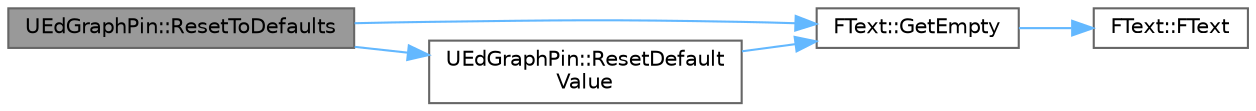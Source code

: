 digraph "UEdGraphPin::ResetToDefaults"
{
 // INTERACTIVE_SVG=YES
 // LATEX_PDF_SIZE
  bgcolor="transparent";
  edge [fontname=Helvetica,fontsize=10,labelfontname=Helvetica,labelfontsize=10];
  node [fontname=Helvetica,fontsize=10,shape=box,height=0.2,width=0.4];
  rankdir="LR";
  Node1 [id="Node000001",label="UEdGraphPin::ResetToDefaults",height=0.2,width=0.4,color="gray40", fillcolor="grey60", style="filled", fontcolor="black",tooltip="Resets node to default constructor state."];
  Node1 -> Node2 [id="edge1_Node000001_Node000002",color="steelblue1",style="solid",tooltip=" "];
  Node2 [id="Node000002",label="FText::GetEmpty",height=0.2,width=0.4,color="grey40", fillcolor="white", style="filled",URL="$d0/dcb/classFText.html#a6361bb286905ce84b9426c5d913c717b",tooltip=" "];
  Node2 -> Node3 [id="edge2_Node000002_Node000003",color="steelblue1",style="solid",tooltip=" "];
  Node3 [id="Node000003",label="FText::FText",height=0.2,width=0.4,color="grey40", fillcolor="white", style="filled",URL="$d0/dcb/classFText.html#aed2543585ee29658b23f660d8108334c",tooltip=" "];
  Node1 -> Node4 [id="edge3_Node000001_Node000004",color="steelblue1",style="solid",tooltip=" "];
  Node4 [id="Node000004",label="UEdGraphPin::ResetDefault\lValue",height=0.2,width=0.4,color="grey40", fillcolor="white", style="filled",URL="$de/d87/classUEdGraphPin.html#a14a05788bb376994cd623c8dcd6c5c54",tooltip="Reset default values to empty."];
  Node4 -> Node2 [id="edge4_Node000004_Node000002",color="steelblue1",style="solid",tooltip=" "];
}
